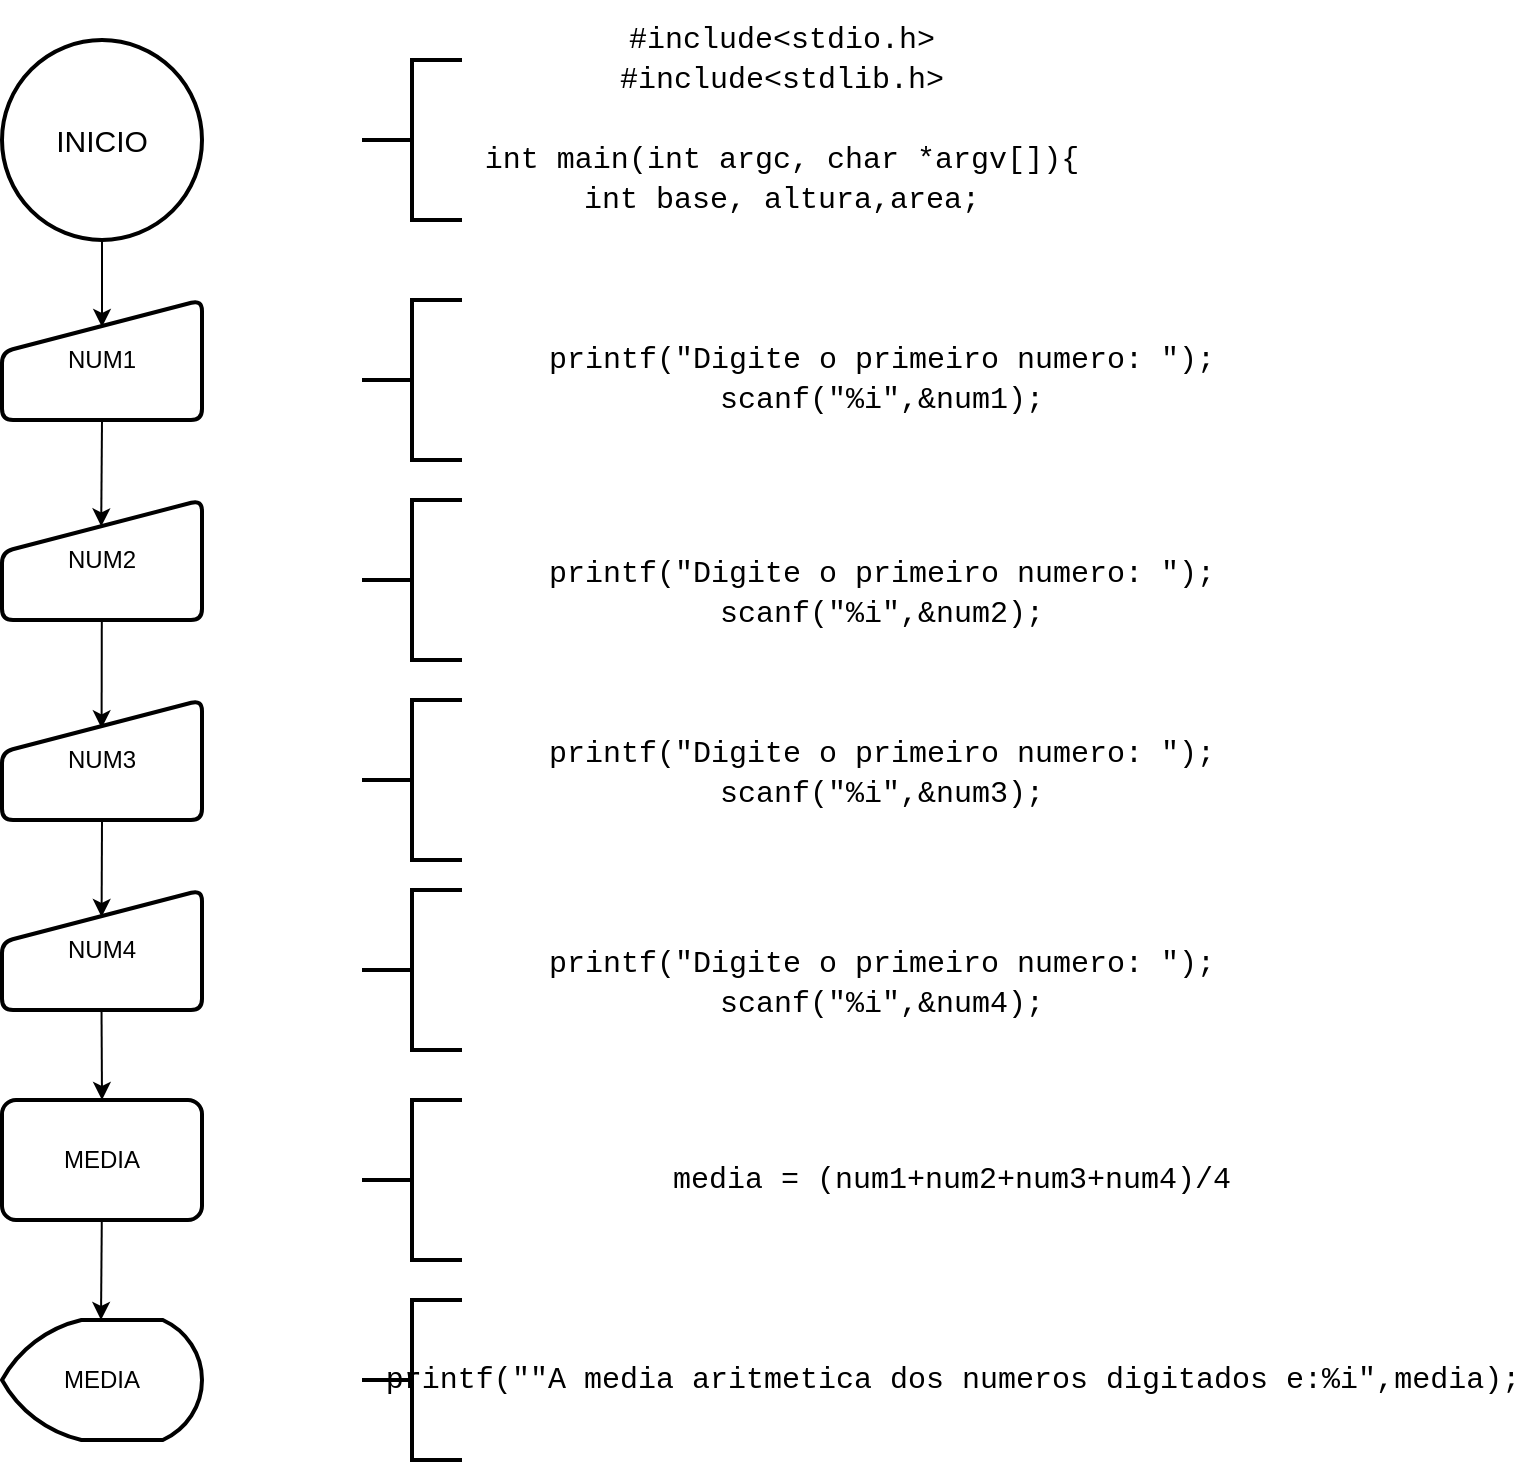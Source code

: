 <mxfile version="14.9.8" type="github"><diagram id="C5RBs43oDa-KdzZeNtuy" name="Page-1"><mxGraphModel dx="1422" dy="762" grid="1" gridSize="10" guides="1" tooltips="1" connect="1" arrows="1" fold="1" page="1" pageScale="1" pageWidth="827" pageHeight="1169" background="none" math="1" shadow="0"><root><mxCell id="WIyWlLk6GJQsqaUBKTNV-0"/><mxCell id="WIyWlLk6GJQsqaUBKTNV-1" parent="WIyWlLk6GJQsqaUBKTNV-0"/><mxCell id="nSisR4guIrfHE9iIkY8Y-0" value="NUM1" style="html=1;strokeWidth=2;shape=manualInput;whiteSpace=wrap;rounded=1;size=26;arcSize=11;verticalAlign=middle;align=center;" parent="WIyWlLk6GJQsqaUBKTNV-1" vertex="1"><mxGeometry x="80" y="260" width="100" height="60" as="geometry"/></mxCell><mxCell id="nSisR4guIrfHE9iIkY8Y-1" value="&lt;font style=&quot;font-size: 15px&quot;&gt;INICIO&lt;/font&gt;" style="strokeWidth=2;html=1;shape=mxgraph.flowchart.start_2;whiteSpace=wrap;verticalAlign=middle;align=center;" parent="WIyWlLk6GJQsqaUBKTNV-1" vertex="1"><mxGeometry x="80" y="130" width="100" height="100" as="geometry"/></mxCell><mxCell id="nSisR4guIrfHE9iIkY8Y-5" value="" style="endArrow=classic;html=1;exitX=0.5;exitY=1;exitDx=0;exitDy=0;exitPerimeter=0;entryX=0.5;entryY=0.225;entryDx=0;entryDy=0;entryPerimeter=0;" parent="WIyWlLk6GJQsqaUBKTNV-1" source="nSisR4guIrfHE9iIkY8Y-1" target="nSisR4guIrfHE9iIkY8Y-0" edge="1"><mxGeometry width="50" height="50" relative="1" as="geometry"><mxPoint x="36" y="340" as="sourcePoint"/><mxPoint x="130" y="270" as="targetPoint"/></mxGeometry></mxCell><mxCell id="nSisR4guIrfHE9iIkY8Y-6" value="" style="endArrow=classic;html=1;exitX=0.5;exitY=1;exitDx=0;exitDy=0;entryX=0.496;entryY=0.22;entryDx=0;entryDy=0;entryPerimeter=0;" parent="WIyWlLk6GJQsqaUBKTNV-1" source="nSisR4guIrfHE9iIkY8Y-0" edge="1"><mxGeometry width="50" height="50" relative="1" as="geometry"><mxPoint x="129" y="330.0" as="sourcePoint"/><mxPoint x="129.6" y="373.2" as="targetPoint"/></mxGeometry></mxCell><mxCell id="pyFOSILM-I7uizpb-qyc-0" value="MEDIA" style="strokeWidth=2;html=1;shape=mxgraph.flowchart.display;whiteSpace=wrap;" parent="WIyWlLk6GJQsqaUBKTNV-1" vertex="1"><mxGeometry x="80" y="770" width="100" height="60" as="geometry"/></mxCell><mxCell id="pyFOSILM-I7uizpb-qyc-3" value="&#10;&#10;&lt;div style=&quot;font-family: consolas, &amp;quot;courier new&amp;quot;, monospace; font-weight: normal; font-size: 15px; line-height: 20px;&quot;&gt;&lt;div&gt;&lt;span style=&quot;&quot;&gt;printf&lt;/span&gt;&lt;span style=&quot;&quot;&gt;(&lt;/span&gt;&lt;span style=&quot;&quot;&gt;&quot;Digite&amp;nbsp;o&amp;nbsp;primeiro&amp;nbsp;numero:&amp;nbsp;&quot;&lt;/span&gt;&lt;span style=&quot;&quot;&gt;);&lt;/span&gt;&lt;/div&gt;&lt;div&gt;&lt;span style=&quot;&quot;&gt;scanf&lt;/span&gt;&lt;span style=&quot;&quot;&gt;(&lt;/span&gt;&lt;span style=&quot;&quot;&gt;&quot;&lt;/span&gt;&lt;span style=&quot;&quot;&gt;%i&lt;/span&gt;&lt;span style=&quot;&quot;&gt;&quot;&lt;/span&gt;&lt;span style=&quot;&quot;&gt;,&amp;amp;&lt;/span&gt;&lt;span style=&quot;&quot;&gt;num1&lt;/span&gt;&lt;span style=&quot;&quot;&gt;);&lt;/span&gt;&lt;/div&gt;&lt;/div&gt;&#10;&#10;" style="text;html=1;strokeColor=none;fillColor=none;align=center;verticalAlign=middle;whiteSpace=wrap;rounded=0;labelBorderColor=none;" parent="WIyWlLk6GJQsqaUBKTNV-1" vertex="1"><mxGeometry x="320" y="280" width="400" height="40" as="geometry"/></mxCell><mxCell id="pyFOSILM-I7uizpb-qyc-4" value="" style="strokeWidth=2;html=1;shape=mxgraph.flowchart.annotation_2;align=left;labelPosition=right;pointerEvents=1;" parent="WIyWlLk6GJQsqaUBKTNV-1" vertex="1"><mxGeometry x="260" y="360" width="50" height="80" as="geometry"/></mxCell><mxCell id="pyFOSILM-I7uizpb-qyc-6" value="" style="strokeWidth=2;html=1;shape=mxgraph.flowchart.annotation_2;align=left;labelPosition=right;pointerEvents=1;" parent="WIyWlLk6GJQsqaUBKTNV-1" vertex="1"><mxGeometry x="260" y="260" width="50" height="80" as="geometry"/></mxCell><mxCell id="pyFOSILM-I7uizpb-qyc-7" value="" style="strokeWidth=2;html=1;shape=mxgraph.flowchart.annotation_2;align=left;labelPosition=right;pointerEvents=1;" parent="WIyWlLk6GJQsqaUBKTNV-1" vertex="1"><mxGeometry x="260" y="660" width="50" height="80" as="geometry"/></mxCell><mxCell id="pyFOSILM-I7uizpb-qyc-10" value="&lt;div style=&quot;font-family: &amp;#34;consolas&amp;#34; , &amp;#34;courier new&amp;#34; , monospace ; font-weight: normal ; font-size: 15px ; line-height: 20px&quot;&gt;&lt;div style=&quot;font-family: &amp;#34;consolas&amp;#34; , &amp;#34;courier new&amp;#34; , monospace ; line-height: 20px&quot;&gt;media = (num1+num2+num3+num4)/4&lt;/div&gt;&lt;/div&gt;" style="text;html=1;rounded=0;align=center;verticalAlign=middle;labelBorderColor=none;whiteSpace=wrap;" parent="WIyWlLk6GJQsqaUBKTNV-1" vertex="1"><mxGeometry x="310" y="680" width="490" height="40" as="geometry"/></mxCell><mxCell id="pyFOSILM-I7uizpb-qyc-12" value="&lt;div style=&quot;font-family: &amp;#34;consolas&amp;#34; , &amp;#34;courier new&amp;#34; , monospace ; font-weight: normal ; font-size: 15px ; line-height: 20px&quot;&gt;&lt;div style=&quot;font-family: &amp;#34;consolas&amp;#34; , &amp;#34;courier new&amp;#34; , monospace ; line-height: 20px&quot;&gt;&lt;div&gt;&lt;span&gt;#include&lt;/span&gt;&lt;span&gt;&amp;lt;stdio.h&amp;gt;&lt;/span&gt;&lt;/div&gt;&lt;div&gt;&lt;span&gt;#include&lt;/span&gt;&lt;span&gt;&amp;lt;stdlib.h&amp;gt;&lt;/span&gt;&lt;/div&gt;&lt;br&gt;&lt;div&gt;&lt;span&gt;int&lt;/span&gt;&amp;nbsp;&lt;span&gt;main&lt;/span&gt;(&lt;span&gt;int&lt;/span&gt;&amp;nbsp;&lt;span&gt;argc&lt;/span&gt;,&amp;nbsp;&lt;span&gt;char&lt;/span&gt;&amp;nbsp;*&lt;span&gt;argv&lt;/span&gt;&lt;span&gt;[]&lt;/span&gt;){&lt;/div&gt;&lt;div&gt;&lt;span&gt;int&lt;/span&gt;&amp;nbsp;base, altura,&lt;span&gt;area&lt;/span&gt;;&lt;/div&gt;&lt;/div&gt;&lt;/div&gt;" style="text;whiteSpace=wrap;html=1;rounded=0;align=center;verticalAlign=middle;labelBorderColor=none;" parent="WIyWlLk6GJQsqaUBKTNV-1" vertex="1"><mxGeometry x="320" y="110" width="300" height="120" as="geometry"/></mxCell><mxCell id="pyFOSILM-I7uizpb-qyc-13" value="" style="strokeWidth=2;html=1;shape=mxgraph.flowchart.annotation_2;align=left;labelPosition=right;pointerEvents=1;" parent="WIyWlLk6GJQsqaUBKTNV-1" vertex="1"><mxGeometry x="260" y="140" width="50" height="80" as="geometry"/></mxCell><mxCell id="WQtvyT2Jt8s8oRUtYBUV-0" value="MEDIA" style="rounded=1;whiteSpace=wrap;html=1;absoluteArcSize=1;arcSize=14;strokeWidth=2;align=center;verticalAlign=middle;" parent="WIyWlLk6GJQsqaUBKTNV-1" vertex="1"><mxGeometry x="80" y="660" width="100" height="60" as="geometry"/></mxCell><mxCell id="WQtvyT2Jt8s8oRUtYBUV-1" value="" style="endArrow=classic;html=1;exitX=0.5;exitY=1;exitDx=0;exitDy=0;" parent="WIyWlLk6GJQsqaUBKTNV-1" edge="1"><mxGeometry width="50" height="50" relative="1" as="geometry"><mxPoint x="129.9" y="720" as="sourcePoint"/><mxPoint x="129.5" y="770" as="targetPoint"/></mxGeometry></mxCell><mxCell id="WQtvyT2Jt8s8oRUtYBUV-2" value="NUM2" style="html=1;strokeWidth=2;shape=manualInput;whiteSpace=wrap;rounded=1;size=26;arcSize=11;verticalAlign=middle;align=center;" parent="WIyWlLk6GJQsqaUBKTNV-1" vertex="1"><mxGeometry x="80" y="360" width="100" height="60" as="geometry"/></mxCell><mxCell id="WQtvyT2Jt8s8oRUtYBUV-3" value="" style="endArrow=classic;html=1;exitX=0.5;exitY=1;exitDx=0;exitDy=0;entryX=0.498;entryY=0.236;entryDx=0;entryDy=0;entryPerimeter=0;" parent="WIyWlLk6GJQsqaUBKTNV-1" edge="1" target="oTk-Pp67aPwzLTNpCu4k-0"><mxGeometry width="50" height="50" relative="1" as="geometry"><mxPoint x="129.9" y="420" as="sourcePoint"/><mxPoint x="130" y="460" as="targetPoint"/></mxGeometry></mxCell><mxCell id="WQtvyT2Jt8s8oRUtYBUV-4" value="" style="strokeWidth=2;html=1;shape=mxgraph.flowchart.annotation_2;align=left;labelPosition=right;pointerEvents=1;" parent="WIyWlLk6GJQsqaUBKTNV-1" vertex="1"><mxGeometry x="260" y="760" width="50" height="80" as="geometry"/></mxCell><mxCell id="WQtvyT2Jt8s8oRUtYBUV-5" value="&lt;div style=&quot;font-family: &amp;#34;consolas&amp;#34; , &amp;#34;courier new&amp;#34; , monospace ; font-weight: normal ; font-size: 15px ; line-height: 20px&quot;&gt;&lt;div style=&quot;font-family: &amp;#34;consolas&amp;#34; , &amp;#34;courier new&amp;#34; , monospace ; line-height: 20px&quot;&gt;&lt;span&gt;printf&lt;/span&gt;(&lt;span&gt;&quot;&lt;/span&gt;&lt;span style=&quot;font-family: &amp;#34;consolas&amp;#34; , &amp;#34;courier new&amp;#34; , monospace&quot;&gt;&quot;A&amp;nbsp;media&amp;nbsp;aritmetica&amp;nbsp;dos&amp;nbsp;numeros&amp;nbsp;digitados&amp;nbsp;e:&lt;/span&gt;&lt;span style=&quot;font-family: &amp;#34;consolas&amp;#34; , &amp;#34;courier new&amp;#34; , monospace&quot;&gt;%i&lt;/span&gt;&lt;span style=&quot;font-family: &amp;#34;consolas&amp;#34; , &amp;#34;courier new&amp;#34; , monospace&quot;&gt;&quot;,&lt;/span&gt;&lt;span style=&quot;font-family: &amp;#34;consolas&amp;#34; , &amp;#34;courier new&amp;#34; , monospace&quot;&gt;media&lt;/span&gt;&lt;span&gt;)&lt;/span&gt;&lt;span&gt;;&lt;/span&gt;&lt;/div&gt;&lt;/div&gt;" style="text;html=1;rounded=0;align=center;verticalAlign=middle;labelBorderColor=none;whiteSpace=wrap;" parent="WIyWlLk6GJQsqaUBKTNV-1" vertex="1"><mxGeometry x="317.5" y="780" width="475" height="40" as="geometry"/></mxCell><mxCell id="oTk-Pp67aPwzLTNpCu4k-0" value="NUM3" style="html=1;strokeWidth=2;shape=manualInput;whiteSpace=wrap;rounded=1;size=26;arcSize=11;verticalAlign=middle;align=center;" vertex="1" parent="WIyWlLk6GJQsqaUBKTNV-1"><mxGeometry x="80" y="460" width="100" height="60" as="geometry"/></mxCell><mxCell id="oTk-Pp67aPwzLTNpCu4k-2" value="" style="endArrow=classic;html=1;entryX=0.498;entryY=0.225;entryDx=0;entryDy=0;entryPerimeter=0;" edge="1" parent="WIyWlLk6GJQsqaUBKTNV-1" target="oTk-Pp67aPwzLTNpCu4k-7"><mxGeometry width="50" height="50" relative="1" as="geometry"><mxPoint x="130" y="520" as="sourcePoint"/><mxPoint x="110" y="570" as="targetPoint"/></mxGeometry></mxCell><mxCell id="oTk-Pp67aPwzLTNpCu4k-4" value="" style="strokeWidth=2;html=1;shape=mxgraph.flowchart.annotation_2;align=left;labelPosition=right;pointerEvents=1;" vertex="1" parent="WIyWlLk6GJQsqaUBKTNV-1"><mxGeometry x="260" y="555" width="50" height="80" as="geometry"/></mxCell><mxCell id="oTk-Pp67aPwzLTNpCu4k-5" value="" style="strokeWidth=2;html=1;shape=mxgraph.flowchart.annotation_2;align=left;labelPosition=right;pointerEvents=1;" vertex="1" parent="WIyWlLk6GJQsqaUBKTNV-1"><mxGeometry x="260" y="460" width="50" height="80" as="geometry"/></mxCell><mxCell id="oTk-Pp67aPwzLTNpCu4k-7" value="NUM4" style="html=1;strokeWidth=2;shape=manualInput;whiteSpace=wrap;rounded=1;size=26;arcSize=11;verticalAlign=middle;align=center;" vertex="1" parent="WIyWlLk6GJQsqaUBKTNV-1"><mxGeometry x="80" y="555" width="100" height="60" as="geometry"/></mxCell><mxCell id="oTk-Pp67aPwzLTNpCu4k-8" value="" style="endArrow=classic;html=1;exitX=0.5;exitY=1;exitDx=0;exitDy=0;entryX=0.5;entryY=0;entryDx=0;entryDy=0;" edge="1" parent="WIyWlLk6GJQsqaUBKTNV-1" target="WQtvyT2Jt8s8oRUtYBUV-0"><mxGeometry width="50" height="50" relative="1" as="geometry"><mxPoint x="129.76" y="615" as="sourcePoint"/><mxPoint x="129.86" y="655" as="targetPoint"/></mxGeometry></mxCell><mxCell id="oTk-Pp67aPwzLTNpCu4k-11" value="&lt;br&gt;&lt;br&gt;&lt;div style=&quot;font-family: &amp;#34;consolas&amp;#34; , &amp;#34;courier new&amp;#34; , monospace ; font-weight: normal ; font-size: 15px ; line-height: 20px&quot;&gt;&lt;div&gt;&lt;span&gt;printf&lt;/span&gt;&lt;span&gt;(&lt;/span&gt;&lt;span&gt;&quot;Digite&amp;nbsp;o&amp;nbsp;primeiro&amp;nbsp;numero:&amp;nbsp;&quot;&lt;/span&gt;&lt;span&gt;);&lt;/span&gt;&lt;/div&gt;&lt;div&gt;&lt;span&gt;scanf&lt;/span&gt;&lt;span&gt;(&lt;/span&gt;&lt;span&gt;&quot;&lt;/span&gt;&lt;span&gt;%i&lt;/span&gt;&lt;span&gt;&quot;&lt;/span&gt;&lt;span&gt;,&amp;amp;&lt;/span&gt;&lt;span&gt;num2&lt;/span&gt;&lt;span&gt;);&lt;/span&gt;&lt;/div&gt;&lt;/div&gt;&lt;br&gt;" style="text;html=1;strokeColor=none;fillColor=none;align=center;verticalAlign=middle;whiteSpace=wrap;rounded=0;labelBorderColor=none;" vertex="1" parent="WIyWlLk6GJQsqaUBKTNV-1"><mxGeometry x="320" y="380" width="400" height="40" as="geometry"/></mxCell><mxCell id="oTk-Pp67aPwzLTNpCu4k-12" value="&lt;br&gt;&lt;br&gt;&lt;div style=&quot;font-family: &amp;#34;consolas&amp;#34; , &amp;#34;courier new&amp;#34; , monospace ; font-weight: normal ; font-size: 15px ; line-height: 20px&quot;&gt;&lt;div&gt;&lt;span&gt;printf&lt;/span&gt;&lt;span&gt;(&lt;/span&gt;&lt;span&gt;&quot;Digite&amp;nbsp;o&amp;nbsp;primeiro&amp;nbsp;numero:&amp;nbsp;&quot;&lt;/span&gt;&lt;span&gt;);&lt;/span&gt;&lt;/div&gt;&lt;div&gt;&lt;span&gt;scanf&lt;/span&gt;&lt;span&gt;(&lt;/span&gt;&lt;span&gt;&quot;&lt;/span&gt;&lt;span&gt;%i&lt;/span&gt;&lt;span&gt;&quot;&lt;/span&gt;&lt;span&gt;,&amp;amp;&lt;/span&gt;&lt;span&gt;num3&lt;/span&gt;&lt;span&gt;);&lt;/span&gt;&lt;/div&gt;&lt;/div&gt;&lt;br&gt;" style="text;html=1;strokeColor=none;fillColor=none;align=center;verticalAlign=middle;whiteSpace=wrap;rounded=0;labelBorderColor=none;" vertex="1" parent="WIyWlLk6GJQsqaUBKTNV-1"><mxGeometry x="320" y="470" width="400" height="40" as="geometry"/></mxCell><mxCell id="oTk-Pp67aPwzLTNpCu4k-13" value="&lt;br&gt;&lt;br&gt;&lt;div style=&quot;font-family: &amp;#34;consolas&amp;#34; , &amp;#34;courier new&amp;#34; , monospace ; font-weight: normal ; font-size: 15px ; line-height: 20px&quot;&gt;&lt;div&gt;&lt;span&gt;printf&lt;/span&gt;&lt;span&gt;(&lt;/span&gt;&lt;span&gt;&quot;Digite&amp;nbsp;o&amp;nbsp;primeiro&amp;nbsp;numero:&amp;nbsp;&quot;&lt;/span&gt;&lt;span&gt;);&lt;/span&gt;&lt;/div&gt;&lt;div&gt;&lt;span&gt;scanf&lt;/span&gt;&lt;span&gt;(&lt;/span&gt;&lt;span&gt;&quot;&lt;/span&gt;&lt;span&gt;%i&lt;/span&gt;&lt;span&gt;&quot;&lt;/span&gt;&lt;span&gt;,&amp;amp;&lt;/span&gt;&lt;span&gt;num4&lt;/span&gt;&lt;span&gt;);&lt;/span&gt;&lt;/div&gt;&lt;/div&gt;&lt;br&gt;" style="text;html=1;strokeColor=none;fillColor=none;align=center;verticalAlign=middle;whiteSpace=wrap;rounded=0;labelBorderColor=none;" vertex="1" parent="WIyWlLk6GJQsqaUBKTNV-1"><mxGeometry x="320" y="575" width="400" height="40" as="geometry"/></mxCell></root></mxGraphModel></diagram></mxfile>